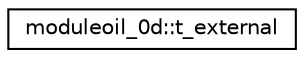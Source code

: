 digraph "Graphical Class Hierarchy"
{
 // LATEX_PDF_SIZE
  edge [fontname="Helvetica",fontsize="10",labelfontname="Helvetica",labelfontsize="10"];
  node [fontname="Helvetica",fontsize="10",shape=record];
  rankdir="LR";
  Node0 [label="moduleoil_0d::t_external",height=0.2,width=0.4,color="black", fillcolor="white", style="filled",URL="$structmoduleoil__0d_1_1t__external.html",tooltip=" "];
}
